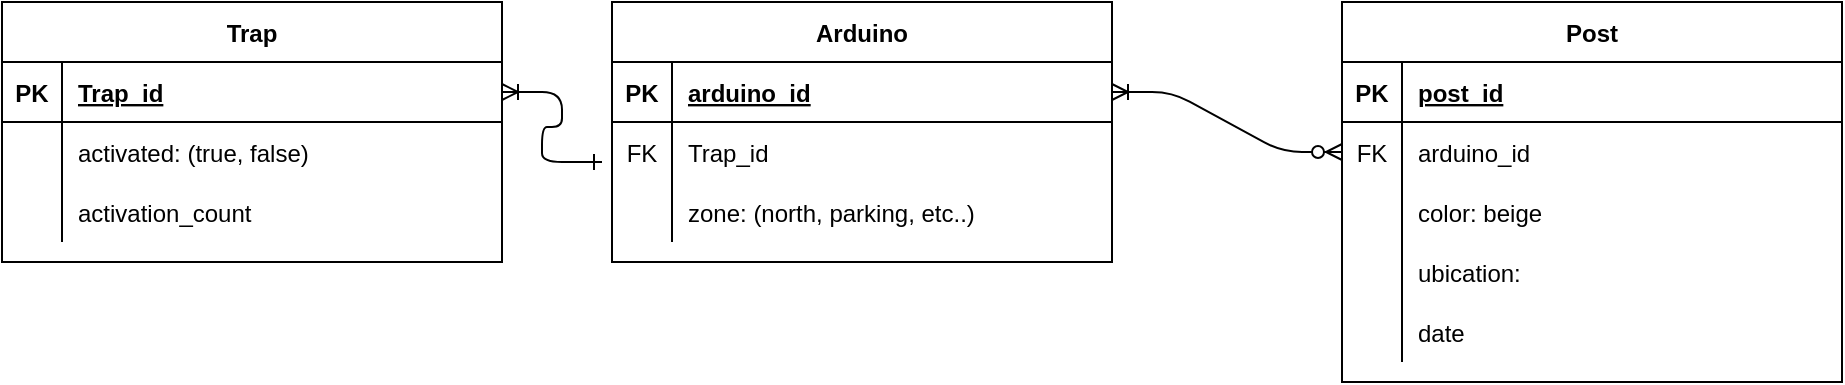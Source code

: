 <mxfile version="14.8.3" type="github">
  <diagram id="R2lEEEUBdFMjLlhIrx00" name="Page-1">
    <mxGraphModel dx="1038" dy="583" grid="1" gridSize="10" guides="1" tooltips="1" connect="1" arrows="1" fold="1" page="1" pageScale="1" pageWidth="850" pageHeight="1100" math="0" shadow="0" extFonts="Permanent Marker^https://fonts.googleapis.com/css?family=Permanent+Marker">
      <root>
        <mxCell id="0" />
        <mxCell id="1" parent="0" />
        <mxCell id="C-vyLk0tnHw3VtMMgP7b-12" value="" style="edgeStyle=entityRelationEdgeStyle;endArrow=ERzeroToMany;startArrow=ERoneToMany;endFill=1;startFill=0;entryX=0;entryY=0.5;entryDx=0;entryDy=0;exitX=1;exitY=0.5;exitDx=0;exitDy=0;" parent="1" source="FQOK1bycxsz6MAxDcmq3-2" target="1sQJ_mA0ylXvRGgsxD1S-5" edge="1">
          <mxGeometry width="100" height="100" relative="1" as="geometry">
            <mxPoint x="400" y="180" as="sourcePoint" />
            <mxPoint x="560" y="220" as="targetPoint" />
          </mxGeometry>
        </mxCell>
        <mxCell id="C-vyLk0tnHw3VtMMgP7b-2" value="Trap" style="shape=table;startSize=30;container=1;collapsible=1;childLayout=tableLayout;fixedRows=1;rowLines=0;fontStyle=1;align=center;resizeLast=1;" parent="1" vertex="1">
          <mxGeometry x="120" y="120" width="250" height="130" as="geometry" />
        </mxCell>
        <mxCell id="C-vyLk0tnHw3VtMMgP7b-3" value="" style="shape=partialRectangle;collapsible=0;dropTarget=0;pointerEvents=0;fillColor=none;points=[[0,0.5],[1,0.5]];portConstraint=eastwest;top=0;left=0;right=0;bottom=1;" parent="C-vyLk0tnHw3VtMMgP7b-2" vertex="1">
          <mxGeometry y="30" width="250" height="30" as="geometry" />
        </mxCell>
        <mxCell id="C-vyLk0tnHw3VtMMgP7b-4" value="PK" style="shape=partialRectangle;overflow=hidden;connectable=0;fillColor=none;top=0;left=0;bottom=0;right=0;fontStyle=1;" parent="C-vyLk0tnHw3VtMMgP7b-3" vertex="1">
          <mxGeometry width="30" height="30" as="geometry" />
        </mxCell>
        <mxCell id="C-vyLk0tnHw3VtMMgP7b-5" value="Trap_id" style="shape=partialRectangle;overflow=hidden;connectable=0;fillColor=none;top=0;left=0;bottom=0;right=0;align=left;spacingLeft=6;fontStyle=5;" parent="C-vyLk0tnHw3VtMMgP7b-3" vertex="1">
          <mxGeometry x="30" width="220" height="30" as="geometry" />
        </mxCell>
        <mxCell id="1sQJ_mA0ylXvRGgsxD1S-29" value="" style="shape=partialRectangle;collapsible=0;dropTarget=0;pointerEvents=0;fillColor=none;points=[[0,0.5],[1,0.5]];portConstraint=eastwest;top=0;left=0;right=0;bottom=0;" parent="C-vyLk0tnHw3VtMMgP7b-2" vertex="1">
          <mxGeometry y="60" width="250" height="30" as="geometry" />
        </mxCell>
        <mxCell id="1sQJ_mA0ylXvRGgsxD1S-30" value="" style="shape=partialRectangle;overflow=hidden;connectable=0;fillColor=none;top=0;left=0;bottom=0;right=0;" parent="1sQJ_mA0ylXvRGgsxD1S-29" vertex="1">
          <mxGeometry width="30" height="30" as="geometry" />
        </mxCell>
        <mxCell id="1sQJ_mA0ylXvRGgsxD1S-31" value="activated: (true, false)" style="shape=partialRectangle;overflow=hidden;connectable=0;fillColor=none;top=0;left=0;bottom=0;right=0;align=left;spacingLeft=6;" parent="1sQJ_mA0ylXvRGgsxD1S-29" vertex="1">
          <mxGeometry x="30" width="220" height="30" as="geometry" />
        </mxCell>
        <mxCell id="1sQJ_mA0ylXvRGgsxD1S-32" value="" style="shape=partialRectangle;collapsible=0;dropTarget=0;pointerEvents=0;fillColor=none;points=[[0,0.5],[1,0.5]];portConstraint=eastwest;top=0;left=0;right=0;bottom=0;" parent="C-vyLk0tnHw3VtMMgP7b-2" vertex="1">
          <mxGeometry y="90" width="250" height="30" as="geometry" />
        </mxCell>
        <mxCell id="1sQJ_mA0ylXvRGgsxD1S-33" value="" style="shape=partialRectangle;overflow=hidden;connectable=0;fillColor=none;top=0;left=0;bottom=0;right=0;" parent="1sQJ_mA0ylXvRGgsxD1S-32" vertex="1">
          <mxGeometry width="30" height="30" as="geometry" />
        </mxCell>
        <mxCell id="1sQJ_mA0ylXvRGgsxD1S-34" value="activation_count" style="shape=partialRectangle;overflow=hidden;connectable=0;fillColor=none;top=0;left=0;bottom=0;right=0;align=left;spacingLeft=6;" parent="1sQJ_mA0ylXvRGgsxD1S-32" vertex="1">
          <mxGeometry x="30" width="220" height="30" as="geometry" />
        </mxCell>
        <mxCell id="1sQJ_mA0ylXvRGgsxD1S-1" value="Post" style="shape=table;startSize=30;container=1;collapsible=1;childLayout=tableLayout;fixedRows=1;rowLines=0;fontStyle=1;align=center;resizeLast=1;" parent="1" vertex="1">
          <mxGeometry x="790" y="120" width="250" height="190" as="geometry" />
        </mxCell>
        <mxCell id="1sQJ_mA0ylXvRGgsxD1S-2" value="" style="shape=partialRectangle;collapsible=0;dropTarget=0;pointerEvents=0;fillColor=none;points=[[0,0.5],[1,0.5]];portConstraint=eastwest;top=0;left=0;right=0;bottom=1;" parent="1sQJ_mA0ylXvRGgsxD1S-1" vertex="1">
          <mxGeometry y="30" width="250" height="30" as="geometry" />
        </mxCell>
        <mxCell id="1sQJ_mA0ylXvRGgsxD1S-3" value="PK" style="shape=partialRectangle;overflow=hidden;connectable=0;fillColor=none;top=0;left=0;bottom=0;right=0;fontStyle=1;" parent="1sQJ_mA0ylXvRGgsxD1S-2" vertex="1">
          <mxGeometry width="30" height="30" as="geometry" />
        </mxCell>
        <mxCell id="1sQJ_mA0ylXvRGgsxD1S-4" value="post_id" style="shape=partialRectangle;overflow=hidden;connectable=0;fillColor=none;top=0;left=0;bottom=0;right=0;align=left;spacingLeft=6;fontStyle=5;" parent="1sQJ_mA0ylXvRGgsxD1S-2" vertex="1">
          <mxGeometry x="30" width="220" height="30" as="geometry" />
        </mxCell>
        <mxCell id="1sQJ_mA0ylXvRGgsxD1S-5" value="" style="shape=partialRectangle;collapsible=0;dropTarget=0;pointerEvents=0;fillColor=none;points=[[0,0.5],[1,0.5]];portConstraint=eastwest;top=0;left=0;right=0;bottom=0;" parent="1sQJ_mA0ylXvRGgsxD1S-1" vertex="1">
          <mxGeometry y="60" width="250" height="30" as="geometry" />
        </mxCell>
        <mxCell id="1sQJ_mA0ylXvRGgsxD1S-6" value="FK" style="shape=partialRectangle;overflow=hidden;connectable=0;fillColor=none;top=0;left=0;bottom=0;right=0;" parent="1sQJ_mA0ylXvRGgsxD1S-5" vertex="1">
          <mxGeometry width="30" height="30" as="geometry" />
        </mxCell>
        <mxCell id="1sQJ_mA0ylXvRGgsxD1S-7" value="arduino_id" style="shape=partialRectangle;overflow=hidden;connectable=0;fillColor=none;top=0;left=0;bottom=0;right=0;align=left;spacingLeft=6;" parent="1sQJ_mA0ylXvRGgsxD1S-5" vertex="1">
          <mxGeometry x="30" width="220" height="30" as="geometry" />
        </mxCell>
        <mxCell id="1sQJ_mA0ylXvRGgsxD1S-8" value="" style="shape=partialRectangle;collapsible=0;dropTarget=0;pointerEvents=0;fillColor=none;points=[[0,0.5],[1,0.5]];portConstraint=eastwest;top=0;left=0;right=0;bottom=0;" parent="1sQJ_mA0ylXvRGgsxD1S-1" vertex="1">
          <mxGeometry y="90" width="250" height="30" as="geometry" />
        </mxCell>
        <mxCell id="1sQJ_mA0ylXvRGgsxD1S-9" value="" style="shape=partialRectangle;overflow=hidden;connectable=0;fillColor=none;top=0;left=0;bottom=0;right=0;" parent="1sQJ_mA0ylXvRGgsxD1S-8" vertex="1">
          <mxGeometry width="30" height="30" as="geometry" />
        </mxCell>
        <mxCell id="1sQJ_mA0ylXvRGgsxD1S-10" value="color: beige" style="shape=partialRectangle;overflow=hidden;connectable=0;fillColor=none;top=0;left=0;bottom=0;right=0;align=left;spacingLeft=6;" parent="1sQJ_mA0ylXvRGgsxD1S-8" vertex="1">
          <mxGeometry x="30" width="220" height="30" as="geometry" />
        </mxCell>
        <mxCell id="1sQJ_mA0ylXvRGgsxD1S-26" value="" style="shape=partialRectangle;collapsible=0;dropTarget=0;pointerEvents=0;fillColor=none;points=[[0,0.5],[1,0.5]];portConstraint=eastwest;top=0;left=0;right=0;bottom=0;" parent="1sQJ_mA0ylXvRGgsxD1S-1" vertex="1">
          <mxGeometry y="120" width="250" height="30" as="geometry" />
        </mxCell>
        <mxCell id="1sQJ_mA0ylXvRGgsxD1S-27" value="" style="shape=partialRectangle;overflow=hidden;connectable=0;fillColor=none;top=0;left=0;bottom=0;right=0;" parent="1sQJ_mA0ylXvRGgsxD1S-26" vertex="1">
          <mxGeometry width="30" height="30" as="geometry" />
        </mxCell>
        <mxCell id="1sQJ_mA0ylXvRGgsxD1S-28" value="ubication:" style="shape=partialRectangle;overflow=hidden;connectable=0;fillColor=none;top=0;left=0;bottom=0;right=0;align=left;spacingLeft=6;" parent="1sQJ_mA0ylXvRGgsxD1S-26" vertex="1">
          <mxGeometry x="30" width="220" height="30" as="geometry" />
        </mxCell>
        <mxCell id="FQOK1bycxsz6MAxDcmq3-15" value="" style="shape=partialRectangle;collapsible=0;dropTarget=0;pointerEvents=0;fillColor=none;points=[[0,0.5],[1,0.5]];portConstraint=eastwest;top=0;left=0;right=0;bottom=0;" vertex="1" parent="1sQJ_mA0ylXvRGgsxD1S-1">
          <mxGeometry y="150" width="250" height="30" as="geometry" />
        </mxCell>
        <mxCell id="FQOK1bycxsz6MAxDcmq3-16" value="" style="shape=partialRectangle;overflow=hidden;connectable=0;fillColor=none;top=0;left=0;bottom=0;right=0;" vertex="1" parent="FQOK1bycxsz6MAxDcmq3-15">
          <mxGeometry width="30" height="30" as="geometry" />
        </mxCell>
        <mxCell id="FQOK1bycxsz6MAxDcmq3-17" value="date" style="shape=partialRectangle;overflow=hidden;connectable=0;fillColor=none;top=0;left=0;bottom=0;right=0;align=left;spacingLeft=6;" vertex="1" parent="FQOK1bycxsz6MAxDcmq3-15">
          <mxGeometry x="30" width="220" height="30" as="geometry" />
        </mxCell>
        <mxCell id="FQOK1bycxsz6MAxDcmq3-1" value="Arduino" style="shape=table;startSize=30;container=1;collapsible=1;childLayout=tableLayout;fixedRows=1;rowLines=0;fontStyle=1;align=center;resizeLast=1;" vertex="1" parent="1">
          <mxGeometry x="425" y="120" width="250" height="130" as="geometry" />
        </mxCell>
        <mxCell id="FQOK1bycxsz6MAxDcmq3-2" value="" style="shape=partialRectangle;collapsible=0;dropTarget=0;pointerEvents=0;fillColor=none;points=[[0,0.5],[1,0.5]];portConstraint=eastwest;top=0;left=0;right=0;bottom=1;" vertex="1" parent="FQOK1bycxsz6MAxDcmq3-1">
          <mxGeometry y="30" width="250" height="30" as="geometry" />
        </mxCell>
        <mxCell id="FQOK1bycxsz6MAxDcmq3-3" value="PK" style="shape=partialRectangle;overflow=hidden;connectable=0;fillColor=none;top=0;left=0;bottom=0;right=0;fontStyle=1;" vertex="1" parent="FQOK1bycxsz6MAxDcmq3-2">
          <mxGeometry width="30" height="30" as="geometry" />
        </mxCell>
        <mxCell id="FQOK1bycxsz6MAxDcmq3-4" value="arduino_id" style="shape=partialRectangle;overflow=hidden;connectable=0;fillColor=none;top=0;left=0;bottom=0;right=0;align=left;spacingLeft=6;fontStyle=5;" vertex="1" parent="FQOK1bycxsz6MAxDcmq3-2">
          <mxGeometry x="30" width="220" height="30" as="geometry" />
        </mxCell>
        <mxCell id="FQOK1bycxsz6MAxDcmq3-11" value="" style="shape=partialRectangle;collapsible=0;dropTarget=0;pointerEvents=0;fillColor=none;points=[[0,0.5],[1,0.5]];portConstraint=eastwest;top=0;left=0;right=0;bottom=0;" vertex="1" parent="FQOK1bycxsz6MAxDcmq3-1">
          <mxGeometry y="60" width="250" height="30" as="geometry" />
        </mxCell>
        <mxCell id="FQOK1bycxsz6MAxDcmq3-12" value="FK" style="shape=partialRectangle;overflow=hidden;connectable=0;fillColor=none;top=0;left=0;bottom=0;right=0;" vertex="1" parent="FQOK1bycxsz6MAxDcmq3-11">
          <mxGeometry width="30" height="30" as="geometry" />
        </mxCell>
        <mxCell id="FQOK1bycxsz6MAxDcmq3-13" value="Trap_id" style="shape=partialRectangle;overflow=hidden;connectable=0;fillColor=none;top=0;left=0;bottom=0;right=0;align=left;spacingLeft=6;" vertex="1" parent="FQOK1bycxsz6MAxDcmq3-11">
          <mxGeometry x="30" width="220" height="30" as="geometry" />
        </mxCell>
        <mxCell id="FQOK1bycxsz6MAxDcmq3-5" value="" style="shape=partialRectangle;collapsible=0;dropTarget=0;pointerEvents=0;fillColor=none;points=[[0,0.5],[1,0.5]];portConstraint=eastwest;top=0;left=0;right=0;bottom=0;" vertex="1" parent="FQOK1bycxsz6MAxDcmq3-1">
          <mxGeometry y="90" width="250" height="30" as="geometry" />
        </mxCell>
        <mxCell id="FQOK1bycxsz6MAxDcmq3-6" value="" style="shape=partialRectangle;overflow=hidden;connectable=0;fillColor=none;top=0;left=0;bottom=0;right=0;" vertex="1" parent="FQOK1bycxsz6MAxDcmq3-5">
          <mxGeometry width="30" height="30" as="geometry" />
        </mxCell>
        <mxCell id="FQOK1bycxsz6MAxDcmq3-7" value="zone: (north, parking, etc..)" style="shape=partialRectangle;overflow=hidden;connectable=0;fillColor=none;top=0;left=0;bottom=0;right=0;align=left;spacingLeft=6;" vertex="1" parent="FQOK1bycxsz6MAxDcmq3-5">
          <mxGeometry x="30" width="220" height="30" as="geometry" />
        </mxCell>
        <mxCell id="FQOK1bycxsz6MAxDcmq3-14" value="" style="edgeStyle=entityRelationEdgeStyle;endArrow=ERone;startArrow=ERoneToMany;endFill=0;startFill=0;" edge="1" parent="1" source="C-vyLk0tnHw3VtMMgP7b-3">
          <mxGeometry width="100" height="100" relative="1" as="geometry">
            <mxPoint x="370" y="165" as="sourcePoint" />
            <mxPoint x="420" y="200" as="targetPoint" />
          </mxGeometry>
        </mxCell>
      </root>
    </mxGraphModel>
  </diagram>
</mxfile>
